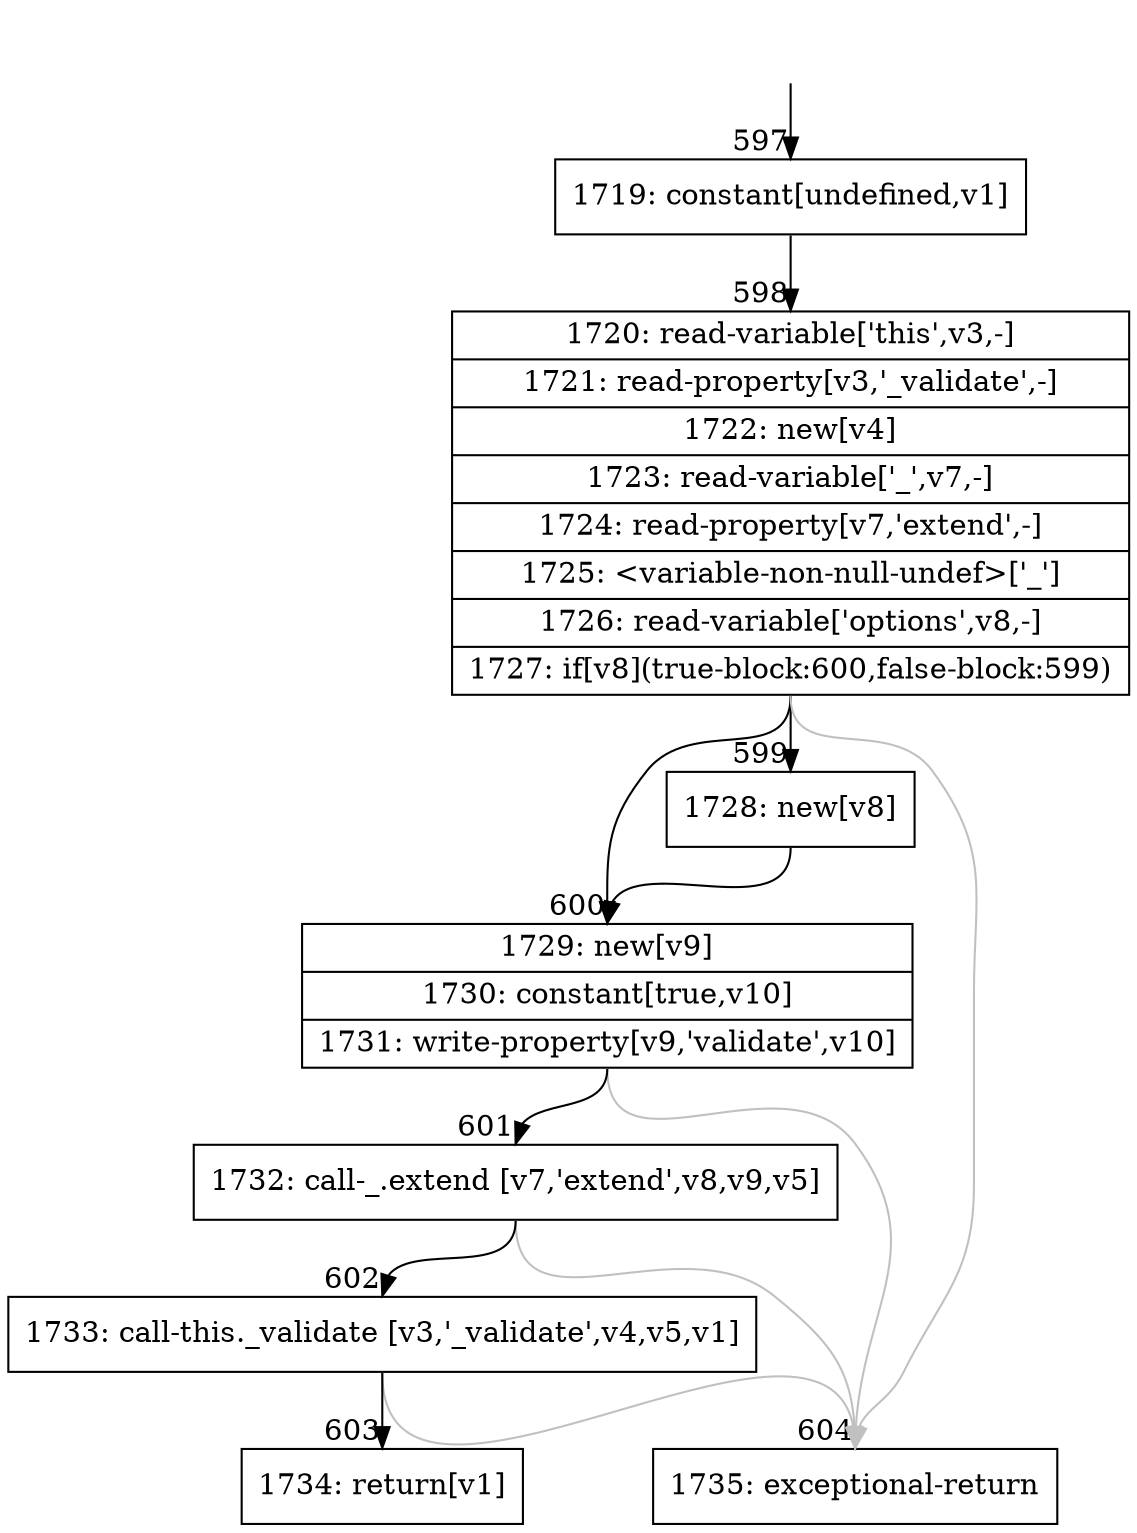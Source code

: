 digraph {
rankdir="TD"
BB_entry40[shape=none,label=""];
BB_entry40 -> BB597 [tailport=s, headport=n, headlabel="    597"]
BB597 [shape=record label="{1719: constant[undefined,v1]}" ] 
BB597 -> BB598 [tailport=s, headport=n, headlabel="      598"]
BB598 [shape=record label="{1720: read-variable['this',v3,-]|1721: read-property[v3,'_validate',-]|1722: new[v4]|1723: read-variable['_',v7,-]|1724: read-property[v7,'extend',-]|1725: \<variable-non-null-undef\>['_']|1726: read-variable['options',v8,-]|1727: if[v8](true-block:600,false-block:599)}" ] 
BB598 -> BB600 [tailport=s, headport=n, headlabel="      600"]
BB598 -> BB599 [tailport=s, headport=n, headlabel="      599"]
BB598 -> BB604 [tailport=s, headport=n, color=gray, headlabel="      604"]
BB599 [shape=record label="{1728: new[v8]}" ] 
BB599 -> BB600 [tailport=s, headport=n]
BB600 [shape=record label="{1729: new[v9]|1730: constant[true,v10]|1731: write-property[v9,'validate',v10]}" ] 
BB600 -> BB601 [tailport=s, headport=n, headlabel="      601"]
BB600 -> BB604 [tailport=s, headport=n, color=gray]
BB601 [shape=record label="{1732: call-_.extend [v7,'extend',v8,v9,v5]}" ] 
BB601 -> BB602 [tailport=s, headport=n, headlabel="      602"]
BB601 -> BB604 [tailport=s, headport=n, color=gray]
BB602 [shape=record label="{1733: call-this._validate [v3,'_validate',v4,v5,v1]}" ] 
BB602 -> BB603 [tailport=s, headport=n, headlabel="      603"]
BB602 -> BB604 [tailport=s, headport=n, color=gray]
BB603 [shape=record label="{1734: return[v1]}" ] 
BB604 [shape=record label="{1735: exceptional-return}" ] 
//#$~ 562
}
